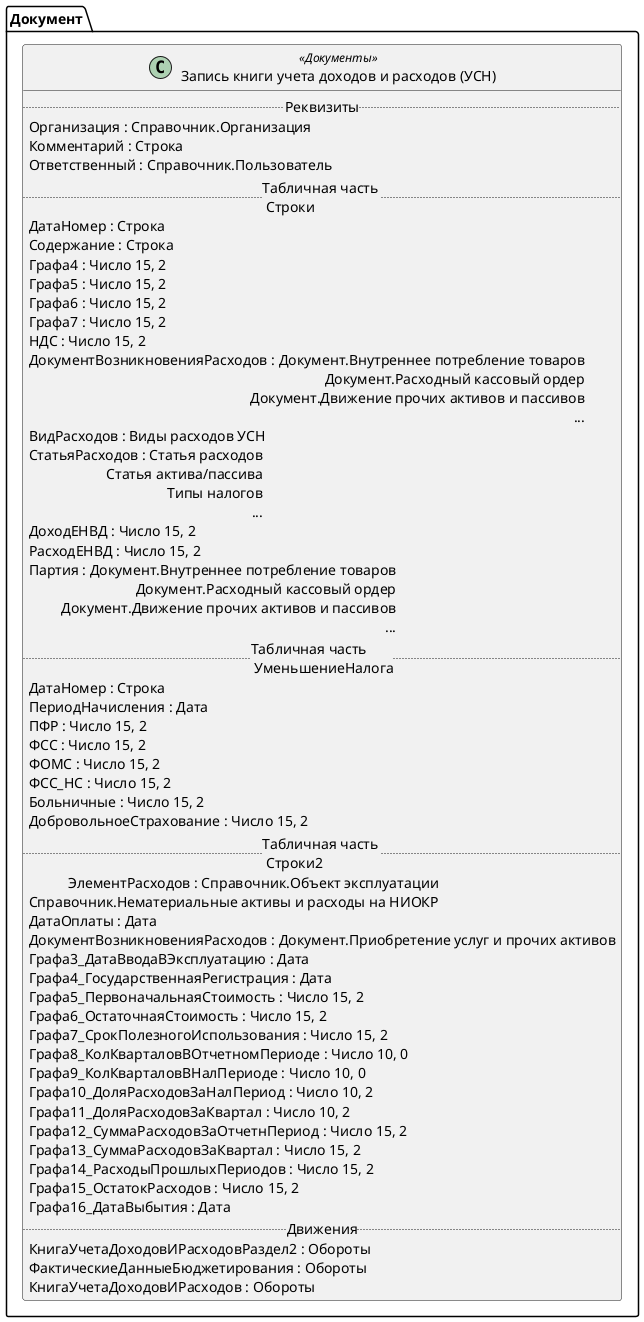 ﻿@startuml ЗаписьКУДиР
'!include templates.wsd
'..\include templates.wsd
class Документ.ЗаписьКУДиР as "Запись книги учета доходов и расходов (УСН)" <<Документы>>
{
..Реквизиты..
Организация : Справочник.Организация
Комментарий : Строка
Ответственный : Справочник.Пользователь
..Табличная часть \n Строки..
ДатаНомер : Строка
Содержание : Строка
Графа4 : Число 15, 2
Графа5 : Число 15, 2
Графа6 : Число 15, 2
Графа7 : Число 15, 2
НДС : Число 15, 2
ДокументВозникновенияРасходов : Документ.Внутреннее потребление товаров\rДокумент.Расходный кассовый ордер\rДокумент.Движение прочих активов и пассивов\r...
ВидРасходов : Виды расходов УСН
СтатьяРасходов : Статья расходов\rСтатья актива/пассива\rТипы налогов\r...
ДоходЕНВД : Число 15, 2
РасходЕНВД : Число 15, 2
Партия : Документ.Внутреннее потребление товаров\rДокумент.Расходный кассовый ордер\rДокумент.Движение прочих активов и пассивов\r...
..Табличная часть \n УменьшениеНалога..
ДатаНомер : Строка
ПериодНачисления : Дата
ПФР : Число 15, 2
ФСС : Число 15, 2
ФОМС : Число 15, 2
ФСС_НС : Число 15, 2
Больничные : Число 15, 2
ДобровольноеСтрахование : Число 15, 2
..Табличная часть \n Строки2..
ЭлементРасходов : Справочник.Объект эксплуатации\rСправочник.Нематериальные активы и расходы на НИОКР
ДатаОплаты : Дата
ДокументВозникновенияРасходов : Документ.Приобретение услуг и прочих активов
Графа3_ДатаВводаВЭксплуатацию : Дата
Графа4_ГосударственнаяРегистрация : Дата
Графа5_ПервоначальнаяСтоимость : Число 15, 2
Графа6_ОстаточнаяСтоимость : Число 15, 2
Графа7_СрокПолезногоИспользования : Число 15, 2
Графа8_КолКварталовВОтчетномПериоде : Число 10, 0
Графа9_КолКварталовВНалПериоде : Число 10, 0
Графа10_ДоляРасходовЗаНалПериод : Число 10, 2
Графа11_ДоляРасходовЗаКвартал : Число 10, 2
Графа12_СуммаРасходовЗаОтчетнПериод : Число 15, 2
Графа13_СуммаРасходовЗаКвартал : Число 15, 2
Графа14_РасходыПрошлыхПериодов : Число 15, 2
Графа15_ОстатокРасходов : Число 15, 2
Графа16_ДатаВыбытия : Дата
..Движения..
КнигаУчетаДоходовИРасходовРаздел2 : Обороты
ФактическиеДанныеБюджетирования : Обороты
КнигаУчетаДоходовИРасходов : Обороты
}
@enduml
